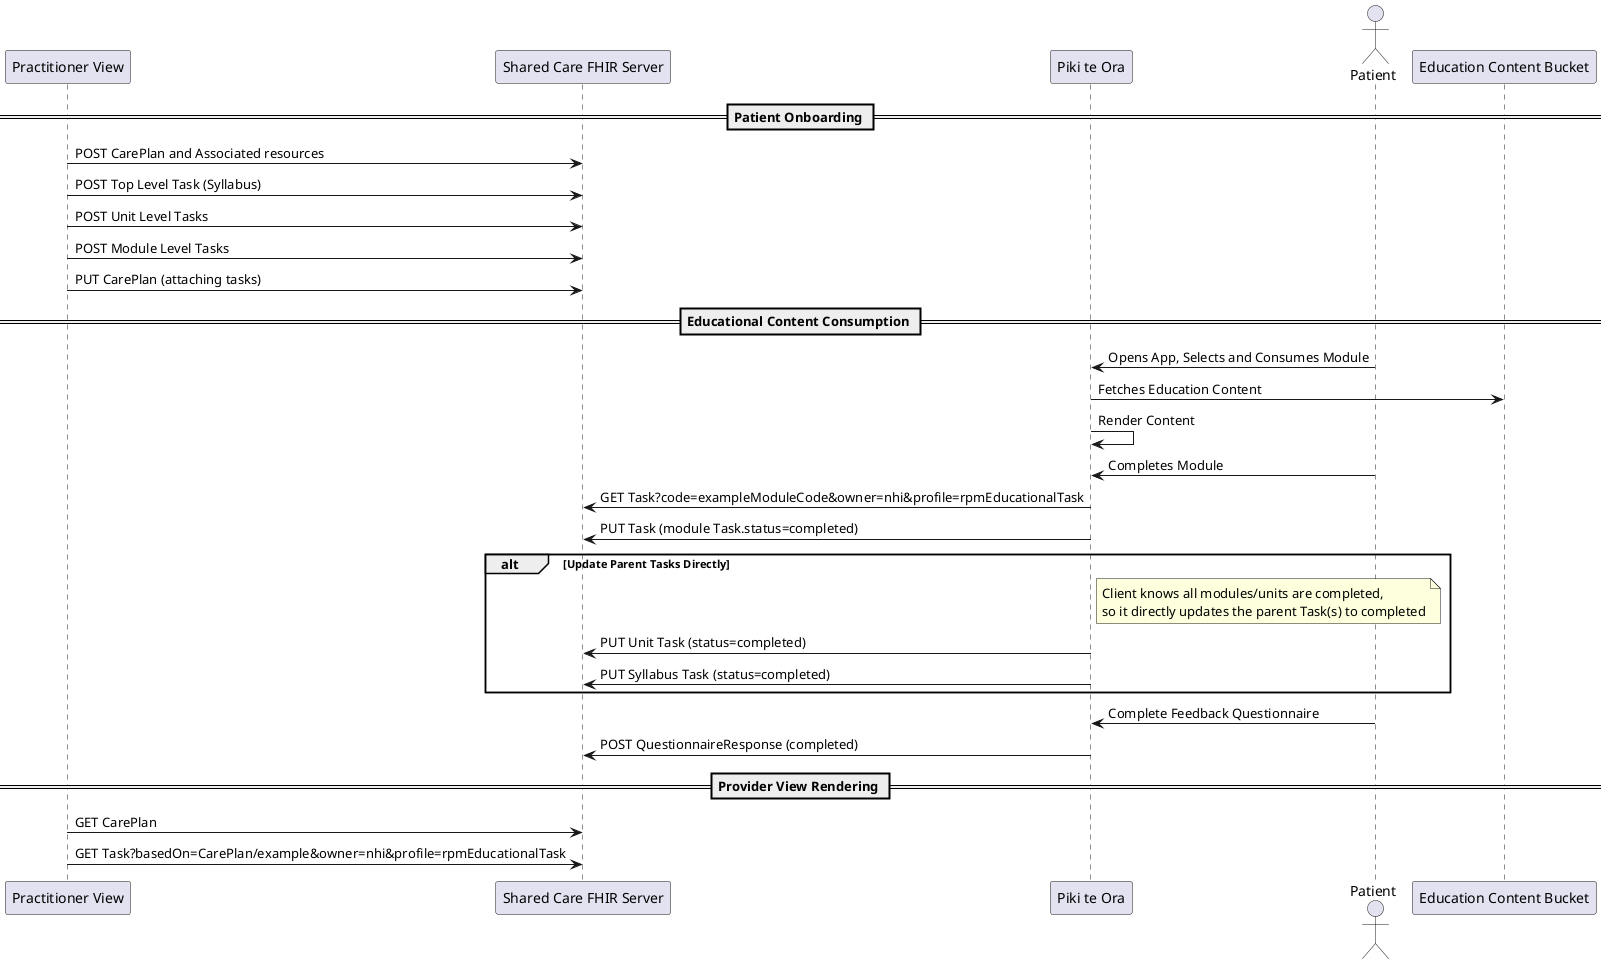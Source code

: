 @startuml
participant "Practitioner View" as PV
participant "Shared Care FHIR Server" as FHIR
participant "Piki te Ora" as App
actor Patient
participant "Education Content Bucket" as ECB

== Patient Onboarding ==
PV -> FHIR : POST CarePlan and Associated resources
PV -> FHIR : POST Top Level Task (Syllabus)
PV -> FHIR : POST Unit Level Tasks
PV -> FHIR : POST Module Level Tasks
PV -> FHIR : PUT CarePlan (attaching tasks)

== Educational Content Consumption ==
Patient -> App : Opens App, Selects and Consumes Module
App -> ECB : Fetches Education Content
App -> App : Render Content
Patient -> App : Completes Module
App -> FHIR : GET Task?code=exampleModuleCode&owner=nhi&profile=rpmEducationalTask
App -> FHIR : PUT Task (module Task.status=completed)

alt Update Parent Tasks Directly
    note right of App
        Client knows all modules/units are completed,
        so it directly updates the parent Task(s) to completed
    end note
    App -> FHIR : PUT Unit Task (status=completed)
    App -> FHIR : PUT Syllabus Task (status=completed)
end

Patient -> App : Complete Feedback Questionnaire
App -> FHIR : POST QuestionnaireResponse (completed)

== Provider View Rendering ==
PV -> FHIR : GET CarePlan
PV -> FHIR : GET Task?basedOn=CarePlan/example&owner=nhi&profile=rpmEducationalTask

@enduml
